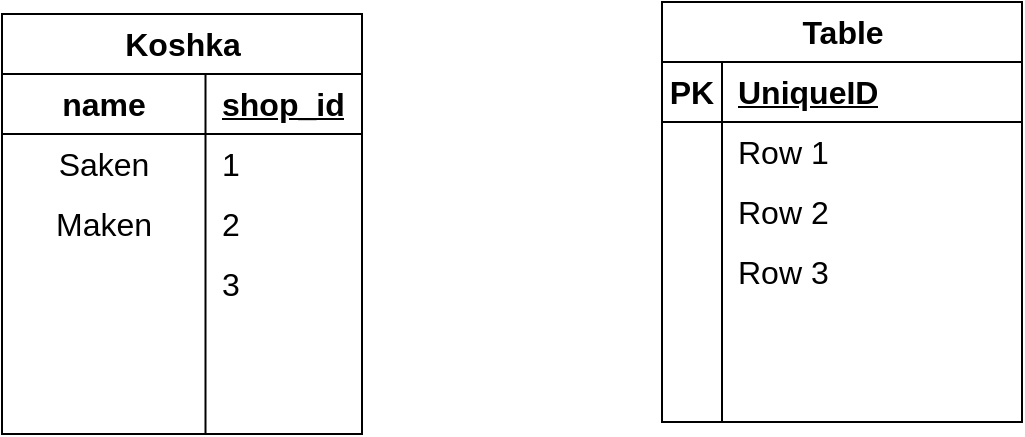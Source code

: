 <mxfile version="21.2.1" type="github">
  <diagram name="Page-1" id="oTJEGH0qG9EOjpJchrXq">
    <mxGraphModel dx="1280" dy="932" grid="0" gridSize="10" guides="1" tooltips="1" connect="1" arrows="1" fold="1" page="0" pageScale="1" pageWidth="850" pageHeight="1100" math="0" shadow="0">
      <root>
        <mxCell id="0" />
        <mxCell id="1" parent="0" />
        <mxCell id="uhhG-tSbH3f3rpzBhe6S-27" value="Koshka" style="shape=table;startSize=30;container=1;collapsible=1;childLayout=tableLayout;fixedRows=1;rowLines=0;fontStyle=1;align=center;resizeLast=1;html=1;fontSize=16;" vertex="1" parent="1">
          <mxGeometry x="-242" y="-24" width="180" height="210" as="geometry" />
        </mxCell>
        <mxCell id="uhhG-tSbH3f3rpzBhe6S-28" value="" style="shape=tableRow;horizontal=0;startSize=0;swimlaneHead=0;swimlaneBody=0;fillColor=none;collapsible=0;dropTarget=0;points=[[0,0.5],[1,0.5]];portConstraint=eastwest;top=0;left=0;right=0;bottom=1;fontSize=16;" vertex="1" parent="uhhG-tSbH3f3rpzBhe6S-27">
          <mxGeometry y="30" width="180" height="30" as="geometry" />
        </mxCell>
        <mxCell id="uhhG-tSbH3f3rpzBhe6S-29" value="name" style="shape=partialRectangle;connectable=0;fillColor=none;top=0;left=0;bottom=0;right=0;fontStyle=1;overflow=hidden;whiteSpace=wrap;html=1;fontSize=16;" vertex="1" parent="uhhG-tSbH3f3rpzBhe6S-28">
          <mxGeometry width="101.75" height="30" as="geometry">
            <mxRectangle width="101.75" height="30" as="alternateBounds" />
          </mxGeometry>
        </mxCell>
        <mxCell id="uhhG-tSbH3f3rpzBhe6S-30" value="shop_id" style="shape=partialRectangle;connectable=0;fillColor=none;top=0;left=0;bottom=0;right=0;align=left;spacingLeft=6;fontStyle=5;overflow=hidden;whiteSpace=wrap;html=1;fontSize=16;" vertex="1" parent="uhhG-tSbH3f3rpzBhe6S-28">
          <mxGeometry x="101.75" width="78.25" height="30" as="geometry">
            <mxRectangle width="78.25" height="30" as="alternateBounds" />
          </mxGeometry>
        </mxCell>
        <mxCell id="uhhG-tSbH3f3rpzBhe6S-31" value="" style="shape=tableRow;horizontal=0;startSize=0;swimlaneHead=0;swimlaneBody=0;fillColor=none;collapsible=0;dropTarget=0;points=[[0,0.5],[1,0.5]];portConstraint=eastwest;top=0;left=0;right=0;bottom=0;fontSize=16;" vertex="1" parent="uhhG-tSbH3f3rpzBhe6S-27">
          <mxGeometry y="60" width="180" height="30" as="geometry" />
        </mxCell>
        <mxCell id="uhhG-tSbH3f3rpzBhe6S-32" value="Saken" style="shape=partialRectangle;connectable=0;fillColor=none;top=0;left=0;bottom=0;right=0;editable=1;overflow=hidden;whiteSpace=wrap;html=1;fontSize=16;" vertex="1" parent="uhhG-tSbH3f3rpzBhe6S-31">
          <mxGeometry width="101.75" height="30" as="geometry">
            <mxRectangle width="101.75" height="30" as="alternateBounds" />
          </mxGeometry>
        </mxCell>
        <mxCell id="uhhG-tSbH3f3rpzBhe6S-33" value="1" style="shape=partialRectangle;connectable=0;fillColor=none;top=0;left=0;bottom=0;right=0;align=left;spacingLeft=6;overflow=hidden;whiteSpace=wrap;html=1;fontSize=16;" vertex="1" parent="uhhG-tSbH3f3rpzBhe6S-31">
          <mxGeometry x="101.75" width="78.25" height="30" as="geometry">
            <mxRectangle width="78.25" height="30" as="alternateBounds" />
          </mxGeometry>
        </mxCell>
        <mxCell id="uhhG-tSbH3f3rpzBhe6S-34" value="" style="shape=tableRow;horizontal=0;startSize=0;swimlaneHead=0;swimlaneBody=0;fillColor=none;collapsible=0;dropTarget=0;points=[[0,0.5],[1,0.5]];portConstraint=eastwest;top=0;left=0;right=0;bottom=0;fontSize=16;" vertex="1" parent="uhhG-tSbH3f3rpzBhe6S-27">
          <mxGeometry y="90" width="180" height="30" as="geometry" />
        </mxCell>
        <mxCell id="uhhG-tSbH3f3rpzBhe6S-35" value="&lt;div&gt;Maken&lt;/div&gt;" style="shape=partialRectangle;connectable=0;fillColor=none;top=0;left=0;bottom=0;right=0;editable=1;overflow=hidden;whiteSpace=wrap;html=1;fontSize=16;" vertex="1" parent="uhhG-tSbH3f3rpzBhe6S-34">
          <mxGeometry width="101.75" height="30" as="geometry">
            <mxRectangle width="101.75" height="30" as="alternateBounds" />
          </mxGeometry>
        </mxCell>
        <mxCell id="uhhG-tSbH3f3rpzBhe6S-36" value="2" style="shape=partialRectangle;connectable=0;fillColor=none;top=0;left=0;bottom=0;right=0;align=left;spacingLeft=6;overflow=hidden;whiteSpace=wrap;html=1;fontSize=16;" vertex="1" parent="uhhG-tSbH3f3rpzBhe6S-34">
          <mxGeometry x="101.75" width="78.25" height="30" as="geometry">
            <mxRectangle width="78.25" height="30" as="alternateBounds" />
          </mxGeometry>
        </mxCell>
        <mxCell id="uhhG-tSbH3f3rpzBhe6S-37" value="" style="shape=tableRow;horizontal=0;startSize=0;swimlaneHead=0;swimlaneBody=0;fillColor=none;collapsible=0;dropTarget=0;points=[[0,0.5],[1,0.5]];portConstraint=eastwest;top=0;left=0;right=0;bottom=0;fontSize=16;" vertex="1" parent="uhhG-tSbH3f3rpzBhe6S-27">
          <mxGeometry y="120" width="180" height="30" as="geometry" />
        </mxCell>
        <mxCell id="uhhG-tSbH3f3rpzBhe6S-38" value="" style="shape=partialRectangle;connectable=0;fillColor=none;top=0;left=0;bottom=0;right=0;editable=1;overflow=hidden;whiteSpace=wrap;html=1;fontSize=16;" vertex="1" parent="uhhG-tSbH3f3rpzBhe6S-37">
          <mxGeometry width="101.75" height="30" as="geometry">
            <mxRectangle width="101.75" height="30" as="alternateBounds" />
          </mxGeometry>
        </mxCell>
        <mxCell id="uhhG-tSbH3f3rpzBhe6S-39" value="3" style="shape=partialRectangle;connectable=0;fillColor=none;top=0;left=0;bottom=0;right=0;align=left;spacingLeft=6;overflow=hidden;whiteSpace=wrap;html=1;fontSize=16;" vertex="1" parent="uhhG-tSbH3f3rpzBhe6S-37">
          <mxGeometry x="101.75" width="78.25" height="30" as="geometry">
            <mxRectangle width="78.25" height="30" as="alternateBounds" />
          </mxGeometry>
        </mxCell>
        <mxCell id="uhhG-tSbH3f3rpzBhe6S-40" style="shape=tableRow;horizontal=0;startSize=0;swimlaneHead=0;swimlaneBody=0;fillColor=none;collapsible=0;dropTarget=0;points=[[0,0.5],[1,0.5]];portConstraint=eastwest;top=0;left=0;right=0;bottom=0;fontSize=16;" vertex="1" parent="uhhG-tSbH3f3rpzBhe6S-27">
          <mxGeometry y="150" width="180" height="30" as="geometry" />
        </mxCell>
        <mxCell id="uhhG-tSbH3f3rpzBhe6S-41" style="shape=partialRectangle;connectable=0;fillColor=none;top=0;left=0;bottom=0;right=0;editable=1;overflow=hidden;whiteSpace=wrap;html=1;fontSize=16;" vertex="1" parent="uhhG-tSbH3f3rpzBhe6S-40">
          <mxGeometry width="101.75" height="30" as="geometry">
            <mxRectangle width="101.75" height="30" as="alternateBounds" />
          </mxGeometry>
        </mxCell>
        <mxCell id="uhhG-tSbH3f3rpzBhe6S-42" style="shape=partialRectangle;connectable=0;fillColor=none;top=0;left=0;bottom=0;right=0;align=left;spacingLeft=6;overflow=hidden;whiteSpace=wrap;html=1;fontSize=16;" vertex="1" parent="uhhG-tSbH3f3rpzBhe6S-40">
          <mxGeometry x="101.75" width="78.25" height="30" as="geometry">
            <mxRectangle width="78.25" height="30" as="alternateBounds" />
          </mxGeometry>
        </mxCell>
        <mxCell id="uhhG-tSbH3f3rpzBhe6S-43" style="shape=tableRow;horizontal=0;startSize=0;swimlaneHead=0;swimlaneBody=0;fillColor=none;collapsible=0;dropTarget=0;points=[[0,0.5],[1,0.5]];portConstraint=eastwest;top=0;left=0;right=0;bottom=0;fontSize=16;" vertex="1" parent="uhhG-tSbH3f3rpzBhe6S-27">
          <mxGeometry y="180" width="180" height="30" as="geometry" />
        </mxCell>
        <mxCell id="uhhG-tSbH3f3rpzBhe6S-44" style="shape=partialRectangle;connectable=0;fillColor=none;top=0;left=0;bottom=0;right=0;editable=1;overflow=hidden;whiteSpace=wrap;html=1;fontSize=16;" vertex="1" parent="uhhG-tSbH3f3rpzBhe6S-43">
          <mxGeometry width="101.75" height="30" as="geometry">
            <mxRectangle width="101.75" height="30" as="alternateBounds" />
          </mxGeometry>
        </mxCell>
        <mxCell id="uhhG-tSbH3f3rpzBhe6S-45" style="shape=partialRectangle;connectable=0;fillColor=none;top=0;left=0;bottom=0;right=0;align=left;spacingLeft=6;overflow=hidden;whiteSpace=wrap;html=1;fontSize=16;" vertex="1" parent="uhhG-tSbH3f3rpzBhe6S-43">
          <mxGeometry x="101.75" width="78.25" height="30" as="geometry">
            <mxRectangle width="78.25" height="30" as="alternateBounds" />
          </mxGeometry>
        </mxCell>
        <mxCell id="uhhG-tSbH3f3rpzBhe6S-46" value="Table" style="shape=table;startSize=30;container=1;collapsible=1;childLayout=tableLayout;fixedRows=1;rowLines=0;fontStyle=1;align=center;resizeLast=1;html=1;fontSize=16;" vertex="1" parent="1">
          <mxGeometry x="88" y="-30" width="180" height="210" as="geometry" />
        </mxCell>
        <mxCell id="uhhG-tSbH3f3rpzBhe6S-47" value="" style="shape=tableRow;horizontal=0;startSize=0;swimlaneHead=0;swimlaneBody=0;fillColor=none;collapsible=0;dropTarget=0;points=[[0,0.5],[1,0.5]];portConstraint=eastwest;top=0;left=0;right=0;bottom=1;fontSize=16;" vertex="1" parent="uhhG-tSbH3f3rpzBhe6S-46">
          <mxGeometry y="30" width="180" height="30" as="geometry" />
        </mxCell>
        <mxCell id="uhhG-tSbH3f3rpzBhe6S-48" value="PK" style="shape=partialRectangle;connectable=0;fillColor=none;top=0;left=0;bottom=0;right=0;fontStyle=1;overflow=hidden;whiteSpace=wrap;html=1;fontSize=16;" vertex="1" parent="uhhG-tSbH3f3rpzBhe6S-47">
          <mxGeometry width="30" height="30" as="geometry">
            <mxRectangle width="30" height="30" as="alternateBounds" />
          </mxGeometry>
        </mxCell>
        <mxCell id="uhhG-tSbH3f3rpzBhe6S-49" value="UniqueID" style="shape=partialRectangle;connectable=0;fillColor=none;top=0;left=0;bottom=0;right=0;align=left;spacingLeft=6;fontStyle=5;overflow=hidden;whiteSpace=wrap;html=1;fontSize=16;" vertex="1" parent="uhhG-tSbH3f3rpzBhe6S-47">
          <mxGeometry x="30" width="150" height="30" as="geometry">
            <mxRectangle width="150" height="30" as="alternateBounds" />
          </mxGeometry>
        </mxCell>
        <mxCell id="uhhG-tSbH3f3rpzBhe6S-50" value="" style="shape=tableRow;horizontal=0;startSize=0;swimlaneHead=0;swimlaneBody=0;fillColor=none;collapsible=0;dropTarget=0;points=[[0,0.5],[1,0.5]];portConstraint=eastwest;top=0;left=0;right=0;bottom=0;fontSize=16;" vertex="1" parent="uhhG-tSbH3f3rpzBhe6S-46">
          <mxGeometry y="60" width="180" height="30" as="geometry" />
        </mxCell>
        <mxCell id="uhhG-tSbH3f3rpzBhe6S-51" value="" style="shape=partialRectangle;connectable=0;fillColor=none;top=0;left=0;bottom=0;right=0;editable=1;overflow=hidden;whiteSpace=wrap;html=1;fontSize=16;" vertex="1" parent="uhhG-tSbH3f3rpzBhe6S-50">
          <mxGeometry width="30" height="30" as="geometry">
            <mxRectangle width="30" height="30" as="alternateBounds" />
          </mxGeometry>
        </mxCell>
        <mxCell id="uhhG-tSbH3f3rpzBhe6S-52" value="Row 1" style="shape=partialRectangle;connectable=0;fillColor=none;top=0;left=0;bottom=0;right=0;align=left;spacingLeft=6;overflow=hidden;whiteSpace=wrap;html=1;fontSize=16;" vertex="1" parent="uhhG-tSbH3f3rpzBhe6S-50">
          <mxGeometry x="30" width="150" height="30" as="geometry">
            <mxRectangle width="150" height="30" as="alternateBounds" />
          </mxGeometry>
        </mxCell>
        <mxCell id="uhhG-tSbH3f3rpzBhe6S-53" value="" style="shape=tableRow;horizontal=0;startSize=0;swimlaneHead=0;swimlaneBody=0;fillColor=none;collapsible=0;dropTarget=0;points=[[0,0.5],[1,0.5]];portConstraint=eastwest;top=0;left=0;right=0;bottom=0;fontSize=16;" vertex="1" parent="uhhG-tSbH3f3rpzBhe6S-46">
          <mxGeometry y="90" width="180" height="30" as="geometry" />
        </mxCell>
        <mxCell id="uhhG-tSbH3f3rpzBhe6S-54" value="" style="shape=partialRectangle;connectable=0;fillColor=none;top=0;left=0;bottom=0;right=0;editable=1;overflow=hidden;whiteSpace=wrap;html=1;fontSize=16;" vertex="1" parent="uhhG-tSbH3f3rpzBhe6S-53">
          <mxGeometry width="30" height="30" as="geometry">
            <mxRectangle width="30" height="30" as="alternateBounds" />
          </mxGeometry>
        </mxCell>
        <mxCell id="uhhG-tSbH3f3rpzBhe6S-55" value="Row 2" style="shape=partialRectangle;connectable=0;fillColor=none;top=0;left=0;bottom=0;right=0;align=left;spacingLeft=6;overflow=hidden;whiteSpace=wrap;html=1;fontSize=16;" vertex="1" parent="uhhG-tSbH3f3rpzBhe6S-53">
          <mxGeometry x="30" width="150" height="30" as="geometry">
            <mxRectangle width="150" height="30" as="alternateBounds" />
          </mxGeometry>
        </mxCell>
        <mxCell id="uhhG-tSbH3f3rpzBhe6S-56" value="" style="shape=tableRow;horizontal=0;startSize=0;swimlaneHead=0;swimlaneBody=0;fillColor=none;collapsible=0;dropTarget=0;points=[[0,0.5],[1,0.5]];portConstraint=eastwest;top=0;left=0;right=0;bottom=0;fontSize=16;" vertex="1" parent="uhhG-tSbH3f3rpzBhe6S-46">
          <mxGeometry y="120" width="180" height="30" as="geometry" />
        </mxCell>
        <mxCell id="uhhG-tSbH3f3rpzBhe6S-57" value="" style="shape=partialRectangle;connectable=0;fillColor=none;top=0;left=0;bottom=0;right=0;editable=1;overflow=hidden;whiteSpace=wrap;html=1;fontSize=16;" vertex="1" parent="uhhG-tSbH3f3rpzBhe6S-56">
          <mxGeometry width="30" height="30" as="geometry">
            <mxRectangle width="30" height="30" as="alternateBounds" />
          </mxGeometry>
        </mxCell>
        <mxCell id="uhhG-tSbH3f3rpzBhe6S-58" value="Row 3" style="shape=partialRectangle;connectable=0;fillColor=none;top=0;left=0;bottom=0;right=0;align=left;spacingLeft=6;overflow=hidden;whiteSpace=wrap;html=1;fontSize=16;" vertex="1" parent="uhhG-tSbH3f3rpzBhe6S-56">
          <mxGeometry x="30" width="150" height="30" as="geometry">
            <mxRectangle width="150" height="30" as="alternateBounds" />
          </mxGeometry>
        </mxCell>
        <mxCell id="uhhG-tSbH3f3rpzBhe6S-59" style="shape=tableRow;horizontal=0;startSize=0;swimlaneHead=0;swimlaneBody=0;fillColor=none;collapsible=0;dropTarget=0;points=[[0,0.5],[1,0.5]];portConstraint=eastwest;top=0;left=0;right=0;bottom=0;fontSize=16;" vertex="1" parent="uhhG-tSbH3f3rpzBhe6S-46">
          <mxGeometry y="150" width="180" height="30" as="geometry" />
        </mxCell>
        <mxCell id="uhhG-tSbH3f3rpzBhe6S-60" style="shape=partialRectangle;connectable=0;fillColor=none;top=0;left=0;bottom=0;right=0;editable=1;overflow=hidden;whiteSpace=wrap;html=1;fontSize=16;" vertex="1" parent="uhhG-tSbH3f3rpzBhe6S-59">
          <mxGeometry width="30" height="30" as="geometry">
            <mxRectangle width="30" height="30" as="alternateBounds" />
          </mxGeometry>
        </mxCell>
        <mxCell id="uhhG-tSbH3f3rpzBhe6S-61" style="shape=partialRectangle;connectable=0;fillColor=none;top=0;left=0;bottom=0;right=0;align=left;spacingLeft=6;overflow=hidden;whiteSpace=wrap;html=1;fontSize=16;" vertex="1" parent="uhhG-tSbH3f3rpzBhe6S-59">
          <mxGeometry x="30" width="150" height="30" as="geometry">
            <mxRectangle width="150" height="30" as="alternateBounds" />
          </mxGeometry>
        </mxCell>
        <mxCell id="uhhG-tSbH3f3rpzBhe6S-62" style="shape=tableRow;horizontal=0;startSize=0;swimlaneHead=0;swimlaneBody=0;fillColor=none;collapsible=0;dropTarget=0;points=[[0,0.5],[1,0.5]];portConstraint=eastwest;top=0;left=0;right=0;bottom=0;fontSize=16;" vertex="1" parent="uhhG-tSbH3f3rpzBhe6S-46">
          <mxGeometry y="180" width="180" height="30" as="geometry" />
        </mxCell>
        <mxCell id="uhhG-tSbH3f3rpzBhe6S-63" style="shape=partialRectangle;connectable=0;fillColor=none;top=0;left=0;bottom=0;right=0;editable=1;overflow=hidden;whiteSpace=wrap;html=1;fontSize=16;" vertex="1" parent="uhhG-tSbH3f3rpzBhe6S-62">
          <mxGeometry width="30" height="30" as="geometry">
            <mxRectangle width="30" height="30" as="alternateBounds" />
          </mxGeometry>
        </mxCell>
        <mxCell id="uhhG-tSbH3f3rpzBhe6S-64" style="shape=partialRectangle;connectable=0;fillColor=none;top=0;left=0;bottom=0;right=0;align=left;spacingLeft=6;overflow=hidden;whiteSpace=wrap;html=1;fontSize=16;" vertex="1" parent="uhhG-tSbH3f3rpzBhe6S-62">
          <mxGeometry x="30" width="150" height="30" as="geometry">
            <mxRectangle width="150" height="30" as="alternateBounds" />
          </mxGeometry>
        </mxCell>
      </root>
    </mxGraphModel>
  </diagram>
</mxfile>
